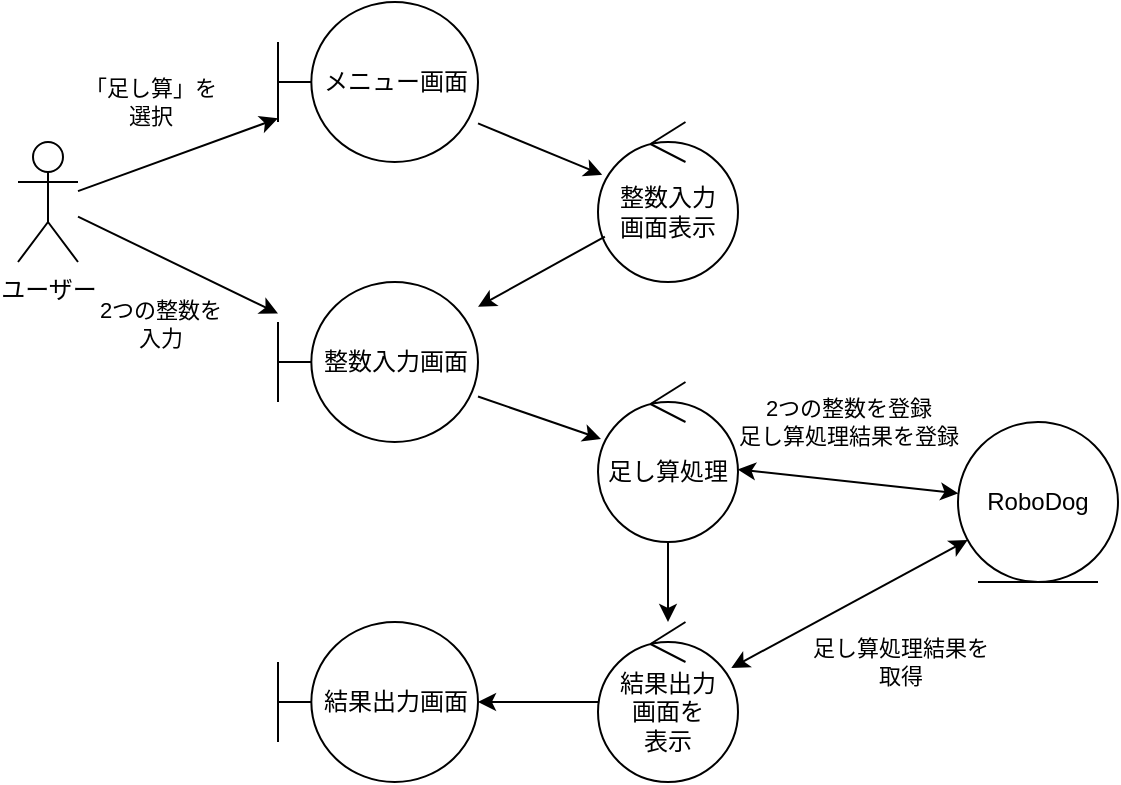 <mxfile version="28.2.1">
  <diagram id="gky5sSX2k2fwT22PgA19" name="ページ1">
    <mxGraphModel dx="786" dy="451" grid="1" gridSize="10" guides="1" tooltips="1" connect="1" arrows="1" fold="1" page="1" pageScale="1" pageWidth="827" pageHeight="1169" math="0" shadow="0">
      <root>
        <mxCell id="0" />
        <mxCell id="1" parent="0" />
        <mxCell id="IICgKp8x-0L88MFVPhWZ-2" value="ユーザー" style="shape=umlActor;verticalLabelPosition=bottom;verticalAlign=top;html=1;" vertex="1" parent="1">
          <mxGeometry x="80" y="110" width="30" height="60" as="geometry" />
        </mxCell>
        <mxCell id="IICgKp8x-0L88MFVPhWZ-3" value="メニュー画面" style="shape=umlBoundary;whiteSpace=wrap;html=1;" vertex="1" parent="1">
          <mxGeometry x="210" y="40" width="100" height="80" as="geometry" />
        </mxCell>
        <mxCell id="IICgKp8x-0L88MFVPhWZ-4" value="整数入力&lt;div&gt;画面表示&lt;/div&gt;" style="ellipse;shape=umlControl;whiteSpace=wrap;html=1;" vertex="1" parent="1">
          <mxGeometry x="370" y="100" width="70" height="80" as="geometry" />
        </mxCell>
        <mxCell id="IICgKp8x-0L88MFVPhWZ-5" value="整数入力画面" style="shape=umlBoundary;whiteSpace=wrap;html=1;" vertex="1" parent="1">
          <mxGeometry x="210" y="180" width="100" height="80" as="geometry" />
        </mxCell>
        <mxCell id="IICgKp8x-0L88MFVPhWZ-6" value="" style="endArrow=classic;html=1;rounded=0;" edge="1" parent="1" source="IICgKp8x-0L88MFVPhWZ-2" target="IICgKp8x-0L88MFVPhWZ-3">
          <mxGeometry width="50" height="50" relative="1" as="geometry">
            <mxPoint x="370" y="260" as="sourcePoint" />
            <mxPoint x="420" y="210" as="targetPoint" />
          </mxGeometry>
        </mxCell>
        <mxCell id="IICgKp8x-0L88MFVPhWZ-9" value="「足し算」を&lt;div&gt;選択&lt;/div&gt;" style="edgeLabel;html=1;align=center;verticalAlign=middle;resizable=0;points=[];" vertex="1" connectable="0" parent="IICgKp8x-0L88MFVPhWZ-6">
          <mxGeometry x="-0.238" y="3" relative="1" as="geometry">
            <mxPoint x="-1" y="-28" as="offset" />
          </mxGeometry>
        </mxCell>
        <mxCell id="IICgKp8x-0L88MFVPhWZ-7" value="" style="endArrow=classic;html=1;rounded=0;" edge="1" parent="1" source="IICgKp8x-0L88MFVPhWZ-3" target="IICgKp8x-0L88MFVPhWZ-4">
          <mxGeometry width="50" height="50" relative="1" as="geometry">
            <mxPoint x="160" y="207" as="sourcePoint" />
            <mxPoint x="260" y="170" as="targetPoint" />
          </mxGeometry>
        </mxCell>
        <mxCell id="IICgKp8x-0L88MFVPhWZ-8" value="" style="endArrow=classic;html=1;rounded=0;" edge="1" parent="1" source="IICgKp8x-0L88MFVPhWZ-4" target="IICgKp8x-0L88MFVPhWZ-5">
          <mxGeometry width="50" height="50" relative="1" as="geometry">
            <mxPoint x="350" y="220" as="sourcePoint" />
            <mxPoint x="400" y="140" as="targetPoint" />
          </mxGeometry>
        </mxCell>
        <mxCell id="IICgKp8x-0L88MFVPhWZ-10" value="" style="endArrow=classic;html=1;rounded=0;" edge="1" parent="1" source="IICgKp8x-0L88MFVPhWZ-2" target="IICgKp8x-0L88MFVPhWZ-5">
          <mxGeometry width="50" height="50" relative="1" as="geometry">
            <mxPoint x="110" y="277" as="sourcePoint" />
            <mxPoint x="210" y="240" as="targetPoint" />
          </mxGeometry>
        </mxCell>
        <mxCell id="IICgKp8x-0L88MFVPhWZ-11" value="2つの整数を&lt;div&gt;入力&lt;/div&gt;" style="edgeLabel;html=1;align=center;verticalAlign=middle;resizable=0;points=[];" vertex="1" connectable="0" parent="IICgKp8x-0L88MFVPhWZ-10">
          <mxGeometry x="0.283" relative="1" as="geometry">
            <mxPoint x="-24" y="22" as="offset" />
          </mxGeometry>
        </mxCell>
        <mxCell id="IICgKp8x-0L88MFVPhWZ-12" value="足し算処理" style="ellipse;shape=umlControl;whiteSpace=wrap;html=1;" vertex="1" parent="1">
          <mxGeometry x="370" y="230" width="70" height="80" as="geometry" />
        </mxCell>
        <mxCell id="IICgKp8x-0L88MFVPhWZ-13" value="RoboDog" style="ellipse;shape=umlEntity;whiteSpace=wrap;html=1;" vertex="1" parent="1">
          <mxGeometry x="550" y="250" width="80" height="80" as="geometry" />
        </mxCell>
        <mxCell id="IICgKp8x-0L88MFVPhWZ-14" value="結果出力&lt;div&gt;画面を&lt;/div&gt;&lt;div&gt;表示&lt;/div&gt;" style="ellipse;shape=umlControl;whiteSpace=wrap;html=1;" vertex="1" parent="1">
          <mxGeometry x="370" y="350" width="70" height="80" as="geometry" />
        </mxCell>
        <mxCell id="IICgKp8x-0L88MFVPhWZ-15" value="" style="endArrow=classic;html=1;rounded=0;" edge="1" parent="1" source="IICgKp8x-0L88MFVPhWZ-5" target="IICgKp8x-0L88MFVPhWZ-12">
          <mxGeometry width="50" height="50" relative="1" as="geometry">
            <mxPoint x="573" y="330" as="sourcePoint" />
            <mxPoint x="510" y="365" as="targetPoint" />
          </mxGeometry>
        </mxCell>
        <mxCell id="IICgKp8x-0L88MFVPhWZ-16" value="" style="endArrow=classic;html=1;rounded=0;" edge="1" parent="1" source="IICgKp8x-0L88MFVPhWZ-12" target="IICgKp8x-0L88MFVPhWZ-14">
          <mxGeometry width="50" height="50" relative="1" as="geometry">
            <mxPoint x="543" y="310" as="sourcePoint" />
            <mxPoint x="480" y="345" as="targetPoint" />
          </mxGeometry>
        </mxCell>
        <mxCell id="IICgKp8x-0L88MFVPhWZ-17" value="" style="endArrow=classic;startArrow=classic;html=1;rounded=0;" edge="1" parent="1" source="IICgKp8x-0L88MFVPhWZ-12" target="IICgKp8x-0L88MFVPhWZ-13">
          <mxGeometry width="50" height="50" relative="1" as="geometry">
            <mxPoint x="370" y="260" as="sourcePoint" />
            <mxPoint x="420" y="210" as="targetPoint" />
          </mxGeometry>
        </mxCell>
        <mxCell id="IICgKp8x-0L88MFVPhWZ-21" value="2つの整数を登録&lt;div&gt;足し算処理結果を登録&lt;/div&gt;" style="edgeLabel;html=1;align=center;verticalAlign=middle;resizable=0;points=[];" vertex="1" connectable="0" parent="IICgKp8x-0L88MFVPhWZ-17">
          <mxGeometry x="-0.007" y="3" relative="1" as="geometry">
            <mxPoint y="-27" as="offset" />
          </mxGeometry>
        </mxCell>
        <mxCell id="IICgKp8x-0L88MFVPhWZ-18" value="" style="endArrow=classic;startArrow=classic;html=1;rounded=0;" edge="1" parent="1" source="IICgKp8x-0L88MFVPhWZ-14" target="IICgKp8x-0L88MFVPhWZ-13">
          <mxGeometry width="50" height="50" relative="1" as="geometry">
            <mxPoint x="500" y="350" as="sourcePoint" />
            <mxPoint x="610" y="362" as="targetPoint" />
          </mxGeometry>
        </mxCell>
        <mxCell id="IICgKp8x-0L88MFVPhWZ-22" value="足し算処理結果を&lt;div&gt;取得&lt;/div&gt;" style="edgeLabel;html=1;align=center;verticalAlign=middle;resizable=0;points=[];" vertex="1" connectable="0" parent="IICgKp8x-0L88MFVPhWZ-18">
          <mxGeometry x="0.032" y="-1" relative="1" as="geometry">
            <mxPoint x="22" y="29" as="offset" />
          </mxGeometry>
        </mxCell>
        <mxCell id="IICgKp8x-0L88MFVPhWZ-19" value="結果出力&lt;span style=&quot;background-color: transparent; color: light-dark(rgb(0, 0, 0), rgb(255, 255, 255));&quot;&gt;画面&lt;/span&gt;" style="shape=umlBoundary;whiteSpace=wrap;html=1;" vertex="1" parent="1">
          <mxGeometry x="210" y="350" width="100" height="80" as="geometry" />
        </mxCell>
        <mxCell id="IICgKp8x-0L88MFVPhWZ-20" value="" style="endArrow=classic;html=1;rounded=0;" edge="1" parent="1" source="IICgKp8x-0L88MFVPhWZ-14" target="IICgKp8x-0L88MFVPhWZ-19">
          <mxGeometry width="50" height="50" relative="1" as="geometry">
            <mxPoint x="280" y="310" as="sourcePoint" />
            <mxPoint x="341" y="331" as="targetPoint" />
          </mxGeometry>
        </mxCell>
      </root>
    </mxGraphModel>
  </diagram>
</mxfile>

